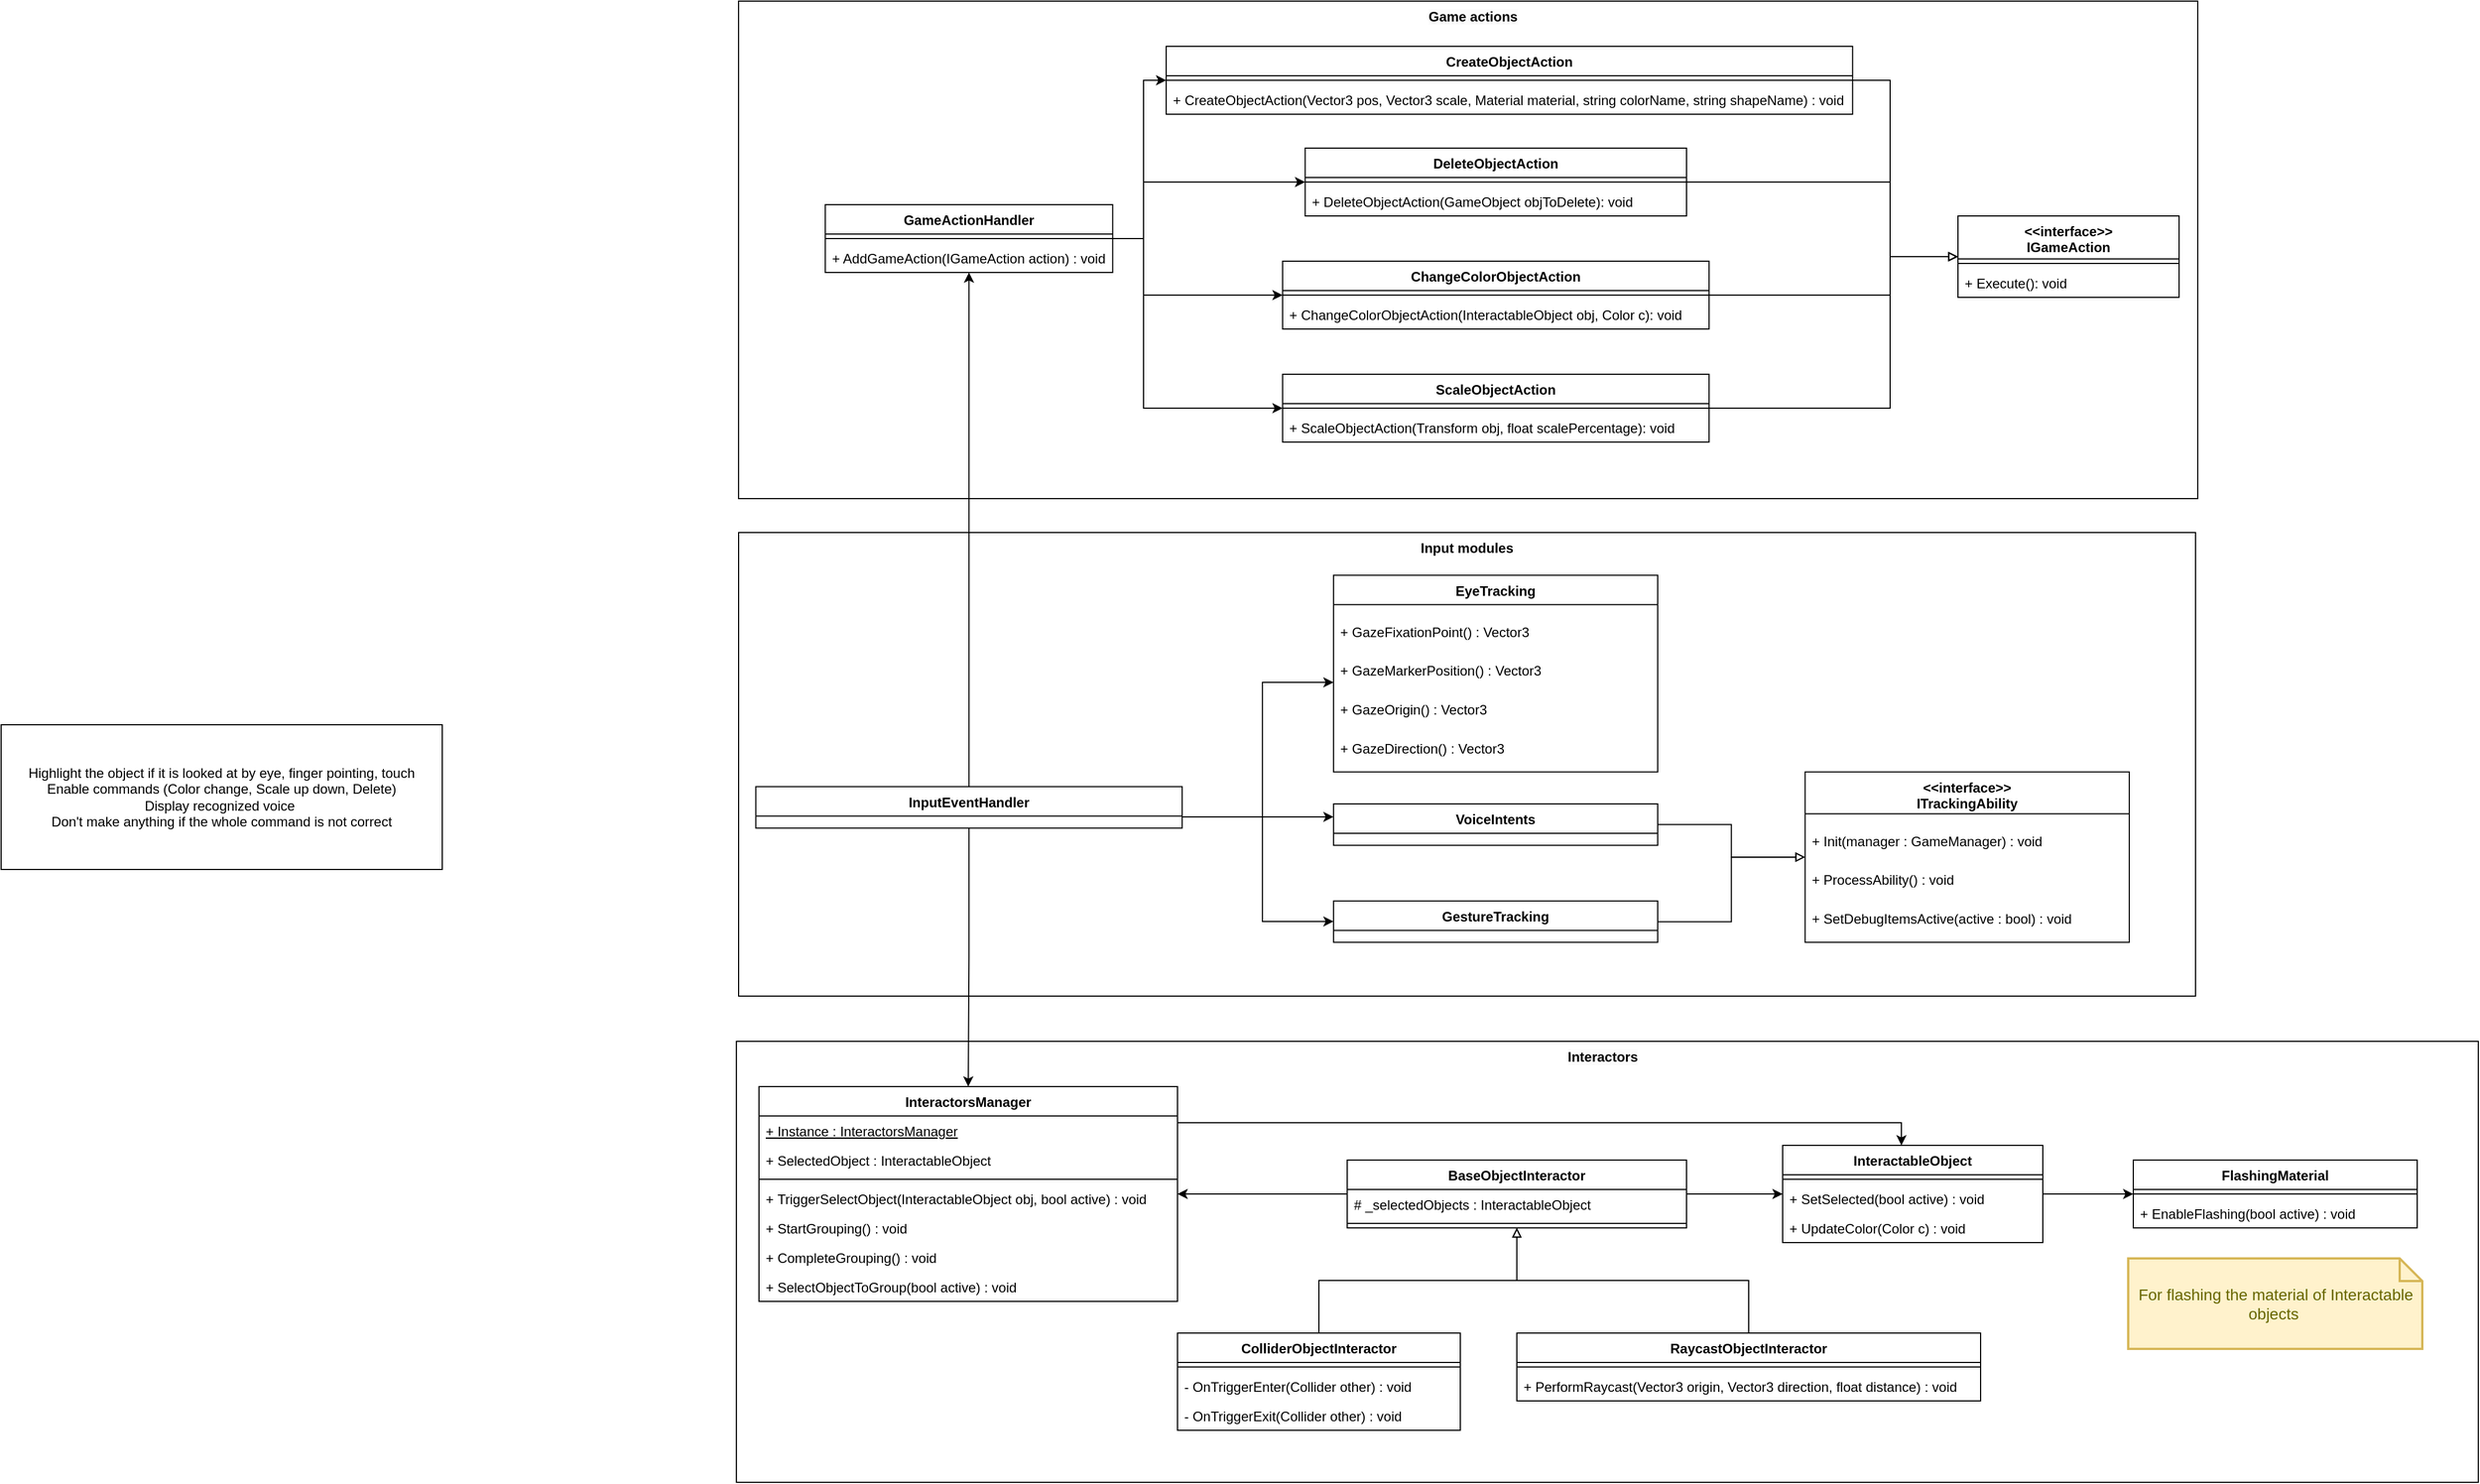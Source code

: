 <mxfile version="21.1.2" type="device">
  <diagram name="Page-1" id="yrT-YzpjBN1UcUCSeLNS">
    <mxGraphModel dx="3032" dy="1274" grid="1" gridSize="10" guides="1" tooltips="1" connect="1" arrows="1" fold="1" page="1" pageScale="1" pageWidth="850" pageHeight="1100" math="0" shadow="0">
      <root>
        <mxCell id="0" />
        <mxCell id="1" parent="0" />
        <mxCell id="Fva0_wClTnOFfs-BMElo-36" value="" style="group" vertex="1" connectable="0" parent="1">
          <mxGeometry x="10" y="930" width="1540" height="390" as="geometry" />
        </mxCell>
        <mxCell id="Fva0_wClTnOFfs-BMElo-35" value="" style="rounded=0;whiteSpace=wrap;html=1;" vertex="1" parent="Fva0_wClTnOFfs-BMElo-36">
          <mxGeometry width="1540" height="390" as="geometry" />
        </mxCell>
        <mxCell id="RT6BZmdTfqq8dx6TNvMS-58" value="For flashing the material of Interactable objects&amp;nbsp;" style="shape=note;strokeWidth=2;fontSize=14;size=20;whiteSpace=wrap;html=1;fillColor=#fff2cc;strokeColor=#d6b656;fontColor=#666600;" parent="Fva0_wClTnOFfs-BMElo-36" vertex="1">
          <mxGeometry x="1230.5" y="192" width="260" height="80" as="geometry" />
        </mxCell>
        <mxCell id="RT6BZmdTfqq8dx6TNvMS-62" value="InteractableObject" style="swimlane;fontStyle=1;align=center;verticalAlign=top;childLayout=stackLayout;horizontal=1;startSize=26;horizontalStack=0;resizeParent=1;resizeParentMax=0;resizeLast=0;collapsible=1;marginBottom=0;" parent="Fva0_wClTnOFfs-BMElo-36" vertex="1">
          <mxGeometry x="925" y="92" width="230" height="86" as="geometry" />
        </mxCell>
        <mxCell id="RT6BZmdTfqq8dx6TNvMS-63" value="" style="line;strokeWidth=1;fillColor=none;align=left;verticalAlign=middle;spacingTop=-1;spacingLeft=3;spacingRight=3;rotatable=0;labelPosition=right;points=[];portConstraint=eastwest;strokeColor=inherit;" parent="RT6BZmdTfqq8dx6TNvMS-62" vertex="1">
          <mxGeometry y="26" width="230" height="8" as="geometry" />
        </mxCell>
        <mxCell id="snkeQDbKE0Iwwc3DC1EY-20" value="+ SetSelected(bool active) : void" style="text;strokeColor=none;fillColor=none;align=left;verticalAlign=top;spacingLeft=4;spacingRight=4;overflow=hidden;rotatable=0;points=[[0,0.5],[1,0.5]];portConstraint=eastwest;" parent="RT6BZmdTfqq8dx6TNvMS-62" vertex="1">
          <mxGeometry y="34" width="230" height="26" as="geometry" />
        </mxCell>
        <mxCell id="Fva0_wClTnOFfs-BMElo-8" value="+ UpdateColor(Color c) : void" style="text;strokeColor=none;fillColor=none;align=left;verticalAlign=top;spacingLeft=4;spacingRight=4;overflow=hidden;rotatable=0;points=[[0,0.5],[1,0.5]];portConstraint=eastwest;" vertex="1" parent="RT6BZmdTfqq8dx6TNvMS-62">
          <mxGeometry y="60" width="230" height="26" as="geometry" />
        </mxCell>
        <mxCell id="snkeQDbKE0Iwwc3DC1EY-5" value="BaseObjectInteractor" style="swimlane;fontStyle=1;align=center;verticalAlign=top;childLayout=stackLayout;horizontal=1;startSize=26;horizontalStack=0;resizeParent=1;resizeParentMax=0;resizeLast=0;collapsible=1;marginBottom=0;" parent="Fva0_wClTnOFfs-BMElo-36" vertex="1">
          <mxGeometry x="540" y="105" width="300" height="60" as="geometry" />
        </mxCell>
        <mxCell id="snkeQDbKE0Iwwc3DC1EY-17" value="# _selectedObjects : InteractableObject" style="text;strokeColor=none;fillColor=none;align=left;verticalAlign=top;spacingLeft=4;spacingRight=4;overflow=hidden;rotatable=0;points=[[0,0.5],[1,0.5]];portConstraint=eastwest;" parent="snkeQDbKE0Iwwc3DC1EY-5" vertex="1">
          <mxGeometry y="26" width="300" height="26" as="geometry" />
        </mxCell>
        <mxCell id="snkeQDbKE0Iwwc3DC1EY-6" value="" style="line;strokeWidth=1;fillColor=none;align=left;verticalAlign=middle;spacingTop=-1;spacingLeft=3;spacingRight=3;rotatable=0;labelPosition=right;points=[];portConstraint=eastwest;strokeColor=inherit;" parent="snkeQDbKE0Iwwc3DC1EY-5" vertex="1">
          <mxGeometry y="52" width="300" height="8" as="geometry" />
        </mxCell>
        <mxCell id="snkeQDbKE0Iwwc3DC1EY-21" value="FlashingMaterial" style="swimlane;fontStyle=1;align=center;verticalAlign=top;childLayout=stackLayout;horizontal=1;startSize=26;horizontalStack=0;resizeParent=1;resizeParentMax=0;resizeLast=0;collapsible=1;marginBottom=0;" parent="Fva0_wClTnOFfs-BMElo-36" vertex="1">
          <mxGeometry x="1235" y="105" width="251" height="60" as="geometry" />
        </mxCell>
        <mxCell id="snkeQDbKE0Iwwc3DC1EY-22" value="" style="line;strokeWidth=1;fillColor=none;align=left;verticalAlign=middle;spacingTop=-1;spacingLeft=3;spacingRight=3;rotatable=0;labelPosition=right;points=[];portConstraint=eastwest;strokeColor=inherit;" parent="snkeQDbKE0Iwwc3DC1EY-21" vertex="1">
          <mxGeometry y="26" width="251" height="8" as="geometry" />
        </mxCell>
        <mxCell id="snkeQDbKE0Iwwc3DC1EY-25" value="+ EnableFlashing(bool active) : void" style="text;strokeColor=none;fillColor=none;align=left;verticalAlign=top;spacingLeft=4;spacingRight=4;overflow=hidden;rotatable=0;points=[[0,0.5],[1,0.5]];portConstraint=eastwest;" parent="snkeQDbKE0Iwwc3DC1EY-21" vertex="1">
          <mxGeometry y="34" width="251" height="26" as="geometry" />
        </mxCell>
        <mxCell id="snkeQDbKE0Iwwc3DC1EY-31" style="edgeStyle=orthogonalEdgeStyle;rounded=0;orthogonalLoop=1;jettySize=auto;html=1;endArrow=classic;endFill=1;" parent="Fva0_wClTnOFfs-BMElo-36" source="RT6BZmdTfqq8dx6TNvMS-62" target="snkeQDbKE0Iwwc3DC1EY-21" edge="1">
          <mxGeometry relative="1" as="geometry" />
        </mxCell>
        <mxCell id="snkeQDbKE0Iwwc3DC1EY-30" style="edgeStyle=orthogonalEdgeStyle;rounded=0;orthogonalLoop=1;jettySize=auto;html=1;endArrow=classic;endFill=1;" parent="Fva0_wClTnOFfs-BMElo-36" target="RT6BZmdTfqq8dx6TNvMS-62" edge="1" source="snkeQDbKE0Iwwc3DC1EY-5">
          <mxGeometry relative="1" as="geometry">
            <mxPoint x="850" y="135" as="sourcePoint" />
          </mxGeometry>
        </mxCell>
        <mxCell id="alxO7zkcCBYRmmElZBu5-9" value="ColliderObjectInteractor" style="swimlane;fontStyle=1;align=center;verticalAlign=top;childLayout=stackLayout;horizontal=1;startSize=26;horizontalStack=0;resizeParent=1;resizeParentMax=0;resizeLast=0;collapsible=1;marginBottom=0;" parent="Fva0_wClTnOFfs-BMElo-36" vertex="1">
          <mxGeometry x="390" y="258" width="250" height="86" as="geometry" />
        </mxCell>
        <mxCell id="alxO7zkcCBYRmmElZBu5-11" value="" style="line;strokeWidth=1;fillColor=none;align=left;verticalAlign=middle;spacingTop=-1;spacingLeft=3;spacingRight=3;rotatable=0;labelPosition=right;points=[];portConstraint=eastwest;strokeColor=inherit;" parent="alxO7zkcCBYRmmElZBu5-9" vertex="1">
          <mxGeometry y="26" width="250" height="8" as="geometry" />
        </mxCell>
        <mxCell id="Fva0_wClTnOFfs-BMElo-6" value="- OnTriggerEnter(Collider other) : void" style="text;strokeColor=none;fillColor=none;align=left;verticalAlign=top;spacingLeft=4;spacingRight=4;overflow=hidden;rotatable=0;points=[[0,0.5],[1,0.5]];portConstraint=eastwest;" vertex="1" parent="alxO7zkcCBYRmmElZBu5-9">
          <mxGeometry y="34" width="250" height="26" as="geometry" />
        </mxCell>
        <mxCell id="Fva0_wClTnOFfs-BMElo-7" value="- OnTriggerExit(Collider other) : void" style="text;strokeColor=none;fillColor=none;align=left;verticalAlign=top;spacingLeft=4;spacingRight=4;overflow=hidden;rotatable=0;points=[[0,0.5],[1,0.5]];portConstraint=eastwest;" vertex="1" parent="alxO7zkcCBYRmmElZBu5-9">
          <mxGeometry y="60" width="250" height="26" as="geometry" />
        </mxCell>
        <mxCell id="alxO7zkcCBYRmmElZBu5-17" value="" style="edgeStyle=orthogonalEdgeStyle;rounded=0;orthogonalLoop=1;jettySize=auto;html=1;startArrow=block;startFill=0;endArrow=none;endFill=0;" parent="Fva0_wClTnOFfs-BMElo-36" source="snkeQDbKE0Iwwc3DC1EY-5" target="alxO7zkcCBYRmmElZBu5-9" edge="1">
          <mxGeometry relative="1" as="geometry" />
        </mxCell>
        <mxCell id="alxO7zkcCBYRmmElZBu5-18" value="RaycastObjectInteractor" style="swimlane;fontStyle=1;align=center;verticalAlign=top;childLayout=stackLayout;horizontal=1;startSize=26;horizontalStack=0;resizeParent=1;resizeParentMax=0;resizeLast=0;collapsible=1;marginBottom=0;" parent="Fva0_wClTnOFfs-BMElo-36" vertex="1">
          <mxGeometry x="690" y="258" width="410" height="60" as="geometry" />
        </mxCell>
        <mxCell id="alxO7zkcCBYRmmElZBu5-20" value="" style="line;strokeWidth=1;fillColor=none;align=left;verticalAlign=middle;spacingTop=-1;spacingLeft=3;spacingRight=3;rotatable=0;labelPosition=right;points=[];portConstraint=eastwest;strokeColor=inherit;" parent="alxO7zkcCBYRmmElZBu5-18" vertex="1">
          <mxGeometry y="26" width="410" height="8" as="geometry" />
        </mxCell>
        <mxCell id="Fva0_wClTnOFfs-BMElo-4" value="+ PerformRaycast(Vector3 origin, Vector3 direction, float distance) : void" style="text;strokeColor=none;fillColor=none;align=left;verticalAlign=top;spacingLeft=4;spacingRight=4;overflow=hidden;rotatable=0;points=[[0,0.5],[1,0.5]];portConstraint=eastwest;" vertex="1" parent="alxO7zkcCBYRmmElZBu5-18">
          <mxGeometry y="34" width="410" height="26" as="geometry" />
        </mxCell>
        <mxCell id="Fva0_wClTnOFfs-BMElo-19" style="edgeStyle=orthogonalEdgeStyle;rounded=0;orthogonalLoop=1;jettySize=auto;html=1;startArrow=classic;startFill=1;endArrow=none;endFill=0;" edge="1" parent="Fva0_wClTnOFfs-BMElo-36" source="alxO7zkcCBYRmmElZBu5-27" target="snkeQDbKE0Iwwc3DC1EY-5">
          <mxGeometry relative="1" as="geometry" />
        </mxCell>
        <mxCell id="Fva0_wClTnOFfs-BMElo-27" style="edgeStyle=orthogonalEdgeStyle;rounded=0;orthogonalLoop=1;jettySize=auto;html=1;" edge="1" parent="Fva0_wClTnOFfs-BMElo-36" source="alxO7zkcCBYRmmElZBu5-27" target="RT6BZmdTfqq8dx6TNvMS-62">
          <mxGeometry relative="1" as="geometry">
            <Array as="points">
              <mxPoint x="1030" y="72" />
            </Array>
          </mxGeometry>
        </mxCell>
        <mxCell id="alxO7zkcCBYRmmElZBu5-27" value="InteractorsManager" style="swimlane;fontStyle=1;align=center;verticalAlign=top;childLayout=stackLayout;horizontal=1;startSize=26;horizontalStack=0;resizeParent=1;resizeParentMax=0;resizeLast=0;collapsible=1;marginBottom=0;" parent="Fva0_wClTnOFfs-BMElo-36" vertex="1">
          <mxGeometry x="20" y="40" width="370" height="190" as="geometry" />
        </mxCell>
        <mxCell id="Fva0_wClTnOFfs-BMElo-23" value="+ Instance : InteractorsManager" style="text;strokeColor=none;fillColor=none;align=left;verticalAlign=top;spacingLeft=4;spacingRight=4;overflow=hidden;rotatable=0;points=[[0,0.5],[1,0.5]];portConstraint=eastwest;fontStyle=4" vertex="1" parent="alxO7zkcCBYRmmElZBu5-27">
          <mxGeometry y="26" width="370" height="26" as="geometry" />
        </mxCell>
        <mxCell id="Fva0_wClTnOFfs-BMElo-22" value="+ SelectedObject : InteractableObject" style="text;strokeColor=none;fillColor=none;align=left;verticalAlign=top;spacingLeft=4;spacingRight=4;overflow=hidden;rotatable=0;points=[[0,0.5],[1,0.5]];portConstraint=eastwest;" vertex="1" parent="alxO7zkcCBYRmmElZBu5-27">
          <mxGeometry y="52" width="370" height="26" as="geometry" />
        </mxCell>
        <mxCell id="alxO7zkcCBYRmmElZBu5-29" value="" style="line;strokeWidth=1;fillColor=none;align=left;verticalAlign=middle;spacingTop=-1;spacingLeft=3;spacingRight=3;rotatable=0;labelPosition=right;points=[];portConstraint=eastwest;strokeColor=inherit;" parent="alxO7zkcCBYRmmElZBu5-27" vertex="1">
          <mxGeometry y="78" width="370" height="8" as="geometry" />
        </mxCell>
        <mxCell id="Fva0_wClTnOFfs-BMElo-20" value="+ TriggerSelectObject(InteractableObject obj, bool active) : void" style="text;strokeColor=none;fillColor=none;align=left;verticalAlign=top;spacingLeft=4;spacingRight=4;overflow=hidden;rotatable=0;points=[[0,0.5],[1,0.5]];portConstraint=eastwest;" vertex="1" parent="alxO7zkcCBYRmmElZBu5-27">
          <mxGeometry y="86" width="370" height="26" as="geometry" />
        </mxCell>
        <mxCell id="Fva0_wClTnOFfs-BMElo-24" value="+ StartGrouping() : void" style="text;strokeColor=none;fillColor=none;align=left;verticalAlign=top;spacingLeft=4;spacingRight=4;overflow=hidden;rotatable=0;points=[[0,0.5],[1,0.5]];portConstraint=eastwest;" vertex="1" parent="alxO7zkcCBYRmmElZBu5-27">
          <mxGeometry y="112" width="370" height="26" as="geometry" />
        </mxCell>
        <mxCell id="Fva0_wClTnOFfs-BMElo-25" value="+ CompleteGrouping() : void" style="text;strokeColor=none;fillColor=none;align=left;verticalAlign=top;spacingLeft=4;spacingRight=4;overflow=hidden;rotatable=0;points=[[0,0.5],[1,0.5]];portConstraint=eastwest;" vertex="1" parent="alxO7zkcCBYRmmElZBu5-27">
          <mxGeometry y="138" width="370" height="26" as="geometry" />
        </mxCell>
        <mxCell id="Fva0_wClTnOFfs-BMElo-26" value="+ SelectObjectToGroup(bool active) : void" style="text;strokeColor=none;fillColor=none;align=left;verticalAlign=top;spacingLeft=4;spacingRight=4;overflow=hidden;rotatable=0;points=[[0,0.5],[1,0.5]];portConstraint=eastwest;" vertex="1" parent="alxO7zkcCBYRmmElZBu5-27">
          <mxGeometry y="164" width="370" height="26" as="geometry" />
        </mxCell>
        <mxCell id="alxO7zkcCBYRmmElZBu5-26" value="" style="edgeStyle=orthogonalEdgeStyle;rounded=0;orthogonalLoop=1;jettySize=auto;html=1;startArrow=block;startFill=0;endArrow=none;endFill=0;" parent="Fva0_wClTnOFfs-BMElo-36" source="snkeQDbKE0Iwwc3DC1EY-5" target="alxO7zkcCBYRmmElZBu5-18" edge="1">
          <mxGeometry relative="1" as="geometry" />
        </mxCell>
        <mxCell id="Fva0_wClTnOFfs-BMElo-53" value="&lt;span style=&quot;color: rgb(0, 0, 0); font-family: Helvetica; font-size: 12px; font-style: normal; font-variant-ligatures: normal; font-variant-caps: normal; letter-spacing: normal; orphans: 2; text-align: center; text-indent: 0px; text-transform: none; widows: 2; word-spacing: 0px; -webkit-text-stroke-width: 0px; background-color: rgb(251, 251, 251); text-decoration-thickness: initial; text-decoration-style: initial; text-decoration-color: initial; float: none; display: inline !important;&quot;&gt;Interactors&lt;/span&gt;" style="text;whiteSpace=wrap;html=1;fontStyle=1" vertex="1" parent="Fva0_wClTnOFfs-BMElo-36">
          <mxGeometry x="732.998" width="107.5" height="40" as="geometry" />
        </mxCell>
        <mxCell id="Fva0_wClTnOFfs-BMElo-13" value="" style="rounded=0;whiteSpace=wrap;html=1;" vertex="1" parent="1">
          <mxGeometry x="11.95" y="10" width="1290" height="440" as="geometry" />
        </mxCell>
        <mxCell id="alxO7zkcCBYRmmElZBu5-55" value="Highlight the object if it is looked at by eye, finger pointing, touch&lt;br&gt;Enable commands (Color change, Scale up down, Delete)&lt;br&gt;Display recognized voice&amp;nbsp;&lt;br&gt;Don&#39;t make anything if the whole command is not correct" style="rounded=0;whiteSpace=wrap;html=1;" parent="1" vertex="1">
          <mxGeometry x="-640" y="650" width="390" height="128" as="geometry" />
        </mxCell>
        <mxCell id="Fva0_wClTnOFfs-BMElo-31" value="" style="group" vertex="1" connectable="0" parent="1">
          <mxGeometry x="12" y="480" width="1288" height="410" as="geometry" />
        </mxCell>
        <mxCell id="vzPsqirQ4-Wpn4W4uQy9-42" value="Input modules" style="rounded=0;whiteSpace=wrap;html=1;align=center;verticalAlign=top;fontStyle=1" parent="Fva0_wClTnOFfs-BMElo-31" vertex="1">
          <mxGeometry width="1288" height="410" as="geometry" />
        </mxCell>
        <mxCell id="RT6BZmdTfqq8dx6TNvMS-5" value="InputEventHandler" style="swimlane;fontStyle=1;align=center;verticalAlign=top;childLayout=stackLayout;horizontal=1;startSize=26;horizontalStack=0;resizeParent=1;resizeParentMax=0;resizeLast=0;collapsible=1;marginBottom=0;container=0;" parent="Fva0_wClTnOFfs-BMElo-31" vertex="1">
          <mxGeometry x="15.222" y="224.786" width="376.886" height="36.571" as="geometry" />
        </mxCell>
        <mxCell id="RT6BZmdTfqq8dx6TNvMS-15" value="" style="edgeStyle=orthogonalEdgeStyle;rounded=0;orthogonalLoop=1;jettySize=auto;html=1;endArrow=classic;endFill=1;" parent="Fva0_wClTnOFfs-BMElo-31" source="RT6BZmdTfqq8dx6TNvMS-5" target="RT6BZmdTfqq8dx6TNvMS-10" edge="1">
          <mxGeometry relative="1" as="geometry">
            <mxPoint x="525.933" y="154.964" as="targetPoint" />
            <Array as="points">
              <mxPoint x="463.119" y="251.429" />
              <mxPoint x="463.119" y="132.5" />
            </Array>
          </mxGeometry>
        </mxCell>
        <mxCell id="RT6BZmdTfqq8dx6TNvMS-22" style="edgeStyle=orthogonalEdgeStyle;rounded=0;orthogonalLoop=1;jettySize=auto;html=1;endArrow=classic;endFill=1;" parent="Fva0_wClTnOFfs-BMElo-31" source="RT6BZmdTfqq8dx6TNvMS-5" target="RT6BZmdTfqq8dx6TNvMS-18" edge="1">
          <mxGeometry relative="1" as="geometry">
            <mxPoint x="525.933" y="300.321" as="targetPoint" />
            <Array as="points">
              <mxPoint x="463.119" y="251.429" />
              <mxPoint x="463.119" y="343.929" />
            </Array>
          </mxGeometry>
        </mxCell>
        <mxCell id="RT6BZmdTfqq8dx6TNvMS-41" style="edgeStyle=orthogonalEdgeStyle;rounded=0;orthogonalLoop=1;jettySize=auto;html=1;endArrow=classic;endFill=1;" parent="Fva0_wClTnOFfs-BMElo-31" source="RT6BZmdTfqq8dx6TNvMS-5" target="RT6BZmdTfqq8dx6TNvMS-36" edge="1">
          <mxGeometry relative="1" as="geometry">
            <Array as="points">
              <mxPoint x="513.37" y="251.429" />
              <mxPoint x="513.37" y="251.429" />
            </Array>
          </mxGeometry>
        </mxCell>
        <mxCell id="RT6BZmdTfqq8dx6TNvMS-10" value="EyeTracking" style="swimlane;fontStyle=1;align=center;verticalAlign=top;childLayout=stackLayout;horizontal=1;startSize=26;horizontalStack=0;resizeParent=1;resizeParentMax=0;resizeLast=0;collapsible=1;marginBottom=0;container=0;" parent="Fva0_wClTnOFfs-BMElo-31" vertex="1">
          <mxGeometry x="525.933" y="37.782" width="286.62" height="174.0" as="geometry" />
        </mxCell>
        <mxCell id="RT6BZmdTfqq8dx6TNvMS-36" value="VoiceIntents" style="swimlane;fontStyle=1;align=center;verticalAlign=top;childLayout=stackLayout;horizontal=1;startSize=26;horizontalStack=0;resizeParent=1;resizeParentMax=0;resizeLast=0;collapsible=1;marginBottom=0;container=0;" parent="Fva0_wClTnOFfs-BMElo-31" vertex="1">
          <mxGeometry x="525.933" y="240.004" width="286.62" height="36.571" as="geometry" />
        </mxCell>
        <mxCell id="YPDHTkMsOAZBJj6SrZnt-13" value="" style="edgeStyle=orthogonalEdgeStyle;rounded=0;orthogonalLoop=1;jettySize=auto;html=1;endArrow=block;endFill=0;" parent="Fva0_wClTnOFfs-BMElo-31" source="RT6BZmdTfqq8dx6TNvMS-36" target="YPDHTkMsOAZBJj6SrZnt-9" edge="1">
          <mxGeometry relative="1" as="geometry" />
        </mxCell>
        <mxCell id="RT6BZmdTfqq8dx6TNvMS-18" value="GestureTracking" style="swimlane;fontStyle=1;align=center;verticalAlign=top;childLayout=stackLayout;horizontal=1;startSize=26;horizontalStack=0;resizeParent=1;resizeParentMax=0;resizeLast=0;collapsible=1;marginBottom=0;container=0;" parent="Fva0_wClTnOFfs-BMElo-31" vertex="1">
          <mxGeometry x="525.933" y="325.86" width="286.62" height="36.571" as="geometry" />
        </mxCell>
        <mxCell id="YPDHTkMsOAZBJj6SrZnt-14" style="edgeStyle=orthogonalEdgeStyle;rounded=0;orthogonalLoop=1;jettySize=auto;html=1;endArrow=block;endFill=0;" parent="Fva0_wClTnOFfs-BMElo-31" source="RT6BZmdTfqq8dx6TNvMS-18" target="YPDHTkMsOAZBJj6SrZnt-9" edge="1">
          <mxGeometry relative="1" as="geometry" />
        </mxCell>
        <mxCell id="RT6BZmdTfqq8dx6TNvMS-7" value="" style="line;strokeWidth=1;fillColor=none;align=left;verticalAlign=middle;spacingTop=-1;spacingLeft=3;spacingRight=3;rotatable=0;labelPosition=right;points=[];portConstraint=eastwest;strokeColor=inherit;container=0;" parent="Fva0_wClTnOFfs-BMElo-31" vertex="1">
          <mxGeometry x="23.418" y="237.786" width="376.886" height="10.571" as="geometry" />
        </mxCell>
        <mxCell id="YPDHTkMsOAZBJj6SrZnt-9" value="&lt;&lt;interface&gt;&gt;&#xa;ITrackingAbility" style="swimlane;fontStyle=1;align=center;verticalAlign=top;childLayout=stackLayout;horizontal=1;startSize=37;horizontalStack=0;resizeParent=1;resizeParentMax=0;resizeLast=0;collapsible=1;marginBottom=0;container=0;" parent="Fva0_wClTnOFfs-BMElo-31" vertex="1">
          <mxGeometry x="942.835" y="211.786" width="286.62" height="150.643" as="geometry" />
        </mxCell>
        <mxCell id="YPDHTkMsOAZBJj6SrZnt-10" value="" style="line;strokeWidth=1;fillColor=none;align=left;verticalAlign=middle;spacingTop=-1;spacingLeft=3;spacingRight=3;rotatable=0;labelPosition=right;points=[];portConstraint=eastwest;strokeColor=inherit;container=0;" parent="Fva0_wClTnOFfs-BMElo-31" vertex="1">
          <mxGeometry x="942.835" y="248.786" width="286.62" height="10.571" as="geometry" />
        </mxCell>
        <mxCell id="YPDHTkMsOAZBJj6SrZnt-11" value="+ Init(manager : GameManager) : void" style="text;strokeColor=none;fillColor=none;align=left;verticalAlign=top;spacingLeft=4;spacingRight=4;overflow=hidden;rotatable=0;points=[[0,0.5],[1,0.5]];portConstraint=eastwest;container=0;" parent="Fva0_wClTnOFfs-BMElo-31" vertex="1">
          <mxGeometry x="942.835" y="259.357" width="286.62" height="34.357" as="geometry" />
        </mxCell>
        <mxCell id="YPDHTkMsOAZBJj6SrZnt-12" value="+ ProcessAbility() : void" style="text;strokeColor=none;fillColor=none;align=left;verticalAlign=top;spacingLeft=4;spacingRight=4;overflow=hidden;rotatable=0;points=[[0,0.5],[1,0.5]];portConstraint=eastwest;container=0;" parent="Fva0_wClTnOFfs-BMElo-31" vertex="1">
          <mxGeometry x="942.835" y="293.714" width="286.62" height="34.357" as="geometry" />
        </mxCell>
        <mxCell id="HKKB9r_-rI3nHYym0tZB-5" value="+ SetDebugItemsActive(active : bool) : void" style="text;strokeColor=none;fillColor=none;align=left;verticalAlign=top;spacingLeft=4;spacingRight=4;overflow=hidden;rotatable=0;points=[[0,0.5],[1,0.5]];portConstraint=eastwest;container=0;" parent="Fva0_wClTnOFfs-BMElo-31" vertex="1">
          <mxGeometry x="942.835" y="328.071" width="286.62" height="34.357" as="geometry" />
        </mxCell>
        <mxCell id="RT6BZmdTfqq8dx6TNvMS-13" value="" style="line;strokeWidth=1;fillColor=none;align=left;verticalAlign=middle;spacingTop=-1;spacingLeft=3;spacingRight=3;rotatable=0;labelPosition=right;points=[];portConstraint=eastwest;strokeColor=inherit;container=0;" parent="Fva0_wClTnOFfs-BMElo-31" vertex="1">
          <mxGeometry x="525.933" y="63.782" width="286.62" height="10.571" as="geometry" />
        </mxCell>
        <mxCell id="YPDHTkMsOAZBJj6SrZnt-5" value="+ GazeFixationPoint() : Vector3" style="text;strokeColor=none;fillColor=none;align=left;verticalAlign=top;spacingLeft=4;spacingRight=4;overflow=hidden;rotatable=0;points=[[0,0.5],[1,0.5]];portConstraint=eastwest;container=0;" parent="Fva0_wClTnOFfs-BMElo-31" vertex="1">
          <mxGeometry x="525.933" y="74.353" width="286.62" height="34.357" as="geometry" />
        </mxCell>
        <mxCell id="Fva0_wClTnOFfs-BMElo-28" value="+ GazeMarkerPosition() : Vector3" style="text;strokeColor=none;fillColor=none;align=left;verticalAlign=top;spacingLeft=4;spacingRight=4;overflow=hidden;rotatable=0;points=[[0,0.5],[1,0.5]];portConstraint=eastwest;container=0;" vertex="1" parent="Fva0_wClTnOFfs-BMElo-31">
          <mxGeometry x="525.933" y="108.71" width="286.62" height="34.357" as="geometry" />
        </mxCell>
        <mxCell id="Fva0_wClTnOFfs-BMElo-29" value="+ GazeOrigin() : Vector3" style="text;strokeColor=none;fillColor=none;align=left;verticalAlign=top;spacingLeft=4;spacingRight=4;overflow=hidden;rotatable=0;points=[[0,0.5],[1,0.5]];portConstraint=eastwest;container=0;" vertex="1" parent="Fva0_wClTnOFfs-BMElo-31">
          <mxGeometry x="525.933" y="143.068" width="286.62" height="34.357" as="geometry" />
        </mxCell>
        <mxCell id="Fva0_wClTnOFfs-BMElo-30" value="+ GazeDirection() : Vector3" style="text;strokeColor=none;fillColor=none;align=left;verticalAlign=top;spacingLeft=4;spacingRight=4;overflow=hidden;rotatable=0;points=[[0,0.5],[1,0.5]];portConstraint=eastwest;container=0;" vertex="1" parent="Fva0_wClTnOFfs-BMElo-31">
          <mxGeometry x="525.933" y="177.425" width="286.62" height="34.357" as="geometry" />
        </mxCell>
        <mxCell id="RT6BZmdTfqq8dx6TNvMS-37" value="" style="line;strokeWidth=1;fillColor=none;align=left;verticalAlign=middle;spacingTop=-1;spacingLeft=3;spacingRight=3;rotatable=0;labelPosition=right;points=[];portConstraint=eastwest;strokeColor=inherit;container=0;" parent="Fva0_wClTnOFfs-BMElo-31" vertex="1">
          <mxGeometry x="525.933" y="266.004" width="286.62" height="10.571" as="geometry" />
        </mxCell>
        <mxCell id="RT6BZmdTfqq8dx6TNvMS-19" value="" style="line;strokeWidth=1;fillColor=none;align=left;verticalAlign=middle;spacingTop=-1;spacingLeft=3;spacingRight=3;rotatable=0;labelPosition=right;points=[];portConstraint=eastwest;strokeColor=inherit;container=0;" parent="Fva0_wClTnOFfs-BMElo-31" vertex="1">
          <mxGeometry x="525.933" y="351.86" width="286.62" height="10.571" as="geometry" />
        </mxCell>
        <mxCell id="Fva0_wClTnOFfs-BMElo-33" style="edgeStyle=orthogonalEdgeStyle;rounded=0;orthogonalLoop=1;jettySize=auto;html=1;" edge="1" parent="1" source="RT6BZmdTfqq8dx6TNvMS-5" target="alxO7zkcCBYRmmElZBu5-27">
          <mxGeometry relative="1" as="geometry" />
        </mxCell>
        <mxCell id="Fva0_wClTnOFfs-BMElo-34" style="edgeStyle=orthogonalEdgeStyle;rounded=0;orthogonalLoop=1;jettySize=auto;html=1;" edge="1" parent="1" source="RT6BZmdTfqq8dx6TNvMS-5" target="vzPsqirQ4-Wpn4W4uQy9-66">
          <mxGeometry relative="1" as="geometry" />
        </mxCell>
        <mxCell id="Fva0_wClTnOFfs-BMElo-18" value="&lt;span style=&quot;color: rgb(0, 0, 0); font-family: Helvetica; font-size: 12px; font-style: normal; font-variant-ligatures: normal; font-variant-caps: normal; letter-spacing: normal; orphans: 2; text-align: center; text-indent: 0px; text-transform: none; widows: 2; word-spacing: 0px; -webkit-text-stroke-width: 0px; background-color: rgb(251, 251, 251); text-decoration-thickness: initial; text-decoration-style: initial; text-decoration-color: initial; float: none; display: inline !important;&quot;&gt;Game actions&lt;/span&gt;" style="text;whiteSpace=wrap;html=1;fontStyle=1" vertex="1" parent="1">
          <mxGeometry x="619.998" y="10" width="107.5" height="40" as="geometry" />
        </mxCell>
        <mxCell id="Fva0_wClTnOFfs-BMElo-46" style="edgeStyle=orthogonalEdgeStyle;rounded=0;orthogonalLoop=1;jettySize=auto;html=1;entryX=0;entryY=0.5;entryDx=0;entryDy=0;" edge="1" parent="1" source="vzPsqirQ4-Wpn4W4uQy9-66" target="alxO7zkcCBYRmmElZBu5-35">
          <mxGeometry relative="1" as="geometry">
            <Array as="points">
              <mxPoint x="370" y="220" />
              <mxPoint x="370" y="80" />
            </Array>
          </mxGeometry>
        </mxCell>
        <mxCell id="Fva0_wClTnOFfs-BMElo-47" style="edgeStyle=orthogonalEdgeStyle;rounded=0;orthogonalLoop=1;jettySize=auto;html=1;" edge="1" parent="1" source="vzPsqirQ4-Wpn4W4uQy9-66" target="alxO7zkcCBYRmmElZBu5-44">
          <mxGeometry relative="1" as="geometry">
            <Array as="points">
              <mxPoint x="370" y="220" />
              <mxPoint x="370" y="170" />
            </Array>
          </mxGeometry>
        </mxCell>
        <mxCell id="Fva0_wClTnOFfs-BMElo-48" style="edgeStyle=orthogonalEdgeStyle;rounded=0;orthogonalLoop=1;jettySize=auto;html=1;" edge="1" parent="1" source="vzPsqirQ4-Wpn4W4uQy9-66" target="Fva0_wClTnOFfs-BMElo-38">
          <mxGeometry relative="1" as="geometry">
            <Array as="points">
              <mxPoint x="370" y="220" />
              <mxPoint x="370" y="270" />
            </Array>
          </mxGeometry>
        </mxCell>
        <mxCell id="Fva0_wClTnOFfs-BMElo-49" style="edgeStyle=orthogonalEdgeStyle;rounded=0;orthogonalLoop=1;jettySize=auto;html=1;" edge="1" parent="1" source="vzPsqirQ4-Wpn4W4uQy9-66" target="Fva0_wClTnOFfs-BMElo-42">
          <mxGeometry relative="1" as="geometry">
            <Array as="points">
              <mxPoint x="370" y="220" />
              <mxPoint x="370" y="370" />
            </Array>
          </mxGeometry>
        </mxCell>
        <mxCell id="vzPsqirQ4-Wpn4W4uQy9-66" value="GameActionHandler" style="swimlane;fontStyle=1;align=center;verticalAlign=top;childLayout=stackLayout;horizontal=1;startSize=26;horizontalStack=0;resizeParent=1;resizeParentMax=0;resizeLast=0;collapsible=1;marginBottom=0;" parent="1" vertex="1">
          <mxGeometry x="88.615" y="190" width="254.091" height="60" as="geometry" />
        </mxCell>
        <mxCell id="vzPsqirQ4-Wpn4W4uQy9-67" value="" style="line;strokeWidth=1;fillColor=none;align=left;verticalAlign=middle;spacingTop=-1;spacingLeft=3;spacingRight=3;rotatable=0;labelPosition=right;points=[];portConstraint=eastwest;strokeColor=inherit;" parent="vzPsqirQ4-Wpn4W4uQy9-66" vertex="1">
          <mxGeometry y="26" width="254.091" height="8" as="geometry" />
        </mxCell>
        <mxCell id="Fva0_wClTnOFfs-BMElo-2" value="+ AddGameAction(IGameAction action) : void" style="text;strokeColor=none;fillColor=none;align=left;verticalAlign=top;spacingLeft=4;spacingRight=4;overflow=hidden;rotatable=0;points=[[0,0.5],[1,0.5]];portConstraint=eastwest;" vertex="1" parent="vzPsqirQ4-Wpn4W4uQy9-66">
          <mxGeometry y="34" width="254.091" height="26" as="geometry" />
        </mxCell>
        <mxCell id="alxO7zkcCBYRmmElZBu5-35" value="CreateObjectAction" style="swimlane;fontStyle=1;align=center;verticalAlign=top;childLayout=stackLayout;horizontal=1;startSize=26;horizontalStack=0;resizeParent=1;resizeParentMax=0;resizeLast=0;collapsible=1;marginBottom=0;" parent="1" vertex="1">
          <mxGeometry x="390.004" y="50" width="606.828" height="60" as="geometry" />
        </mxCell>
        <mxCell id="alxO7zkcCBYRmmElZBu5-36" value="" style="line;strokeWidth=1;fillColor=none;align=left;verticalAlign=middle;spacingTop=-1;spacingLeft=3;spacingRight=3;rotatable=0;labelPosition=right;points=[];portConstraint=eastwest;strokeColor=inherit;" parent="alxO7zkcCBYRmmElZBu5-35" vertex="1">
          <mxGeometry y="26" width="606.828" height="8" as="geometry" />
        </mxCell>
        <mxCell id="alxO7zkcCBYRmmElZBu5-38" value="+ CreateObjectAction(Vector3 pos, Vector3 scale, Material material, string colorName, string shapeName) : void" style="text;strokeColor=none;fillColor=none;align=left;verticalAlign=top;spacingLeft=4;spacingRight=4;overflow=hidden;rotatable=0;points=[[0,0.5],[1,0.5]];portConstraint=eastwest;" parent="alxO7zkcCBYRmmElZBu5-35" vertex="1">
          <mxGeometry y="34" width="606.828" height="26" as="geometry" />
        </mxCell>
        <mxCell id="alxO7zkcCBYRmmElZBu5-39" value="&lt;&lt;interface&gt;&gt;&#xa;IGameAction" style="swimlane;fontStyle=1;align=center;verticalAlign=top;childLayout=stackLayout;horizontal=1;startSize=38;horizontalStack=0;resizeParent=1;resizeParentMax=0;resizeLast=0;collapsible=1;marginBottom=0;" parent="1" vertex="1">
          <mxGeometry x="1090.004" y="200" width="195.455" height="72" as="geometry" />
        </mxCell>
        <mxCell id="alxO7zkcCBYRmmElZBu5-40" value="" style="line;strokeWidth=1;fillColor=none;align=left;verticalAlign=middle;spacingTop=-1;spacingLeft=3;spacingRight=3;rotatable=0;labelPosition=right;points=[];portConstraint=eastwest;strokeColor=inherit;" parent="alxO7zkcCBYRmmElZBu5-39" vertex="1">
          <mxGeometry y="38" width="195.455" height="8" as="geometry" />
        </mxCell>
        <mxCell id="alxO7zkcCBYRmmElZBu5-43" value="+ Execute(): void" style="text;strokeColor=none;fillColor=none;align=left;verticalAlign=top;spacingLeft=4;spacingRight=4;overflow=hidden;rotatable=0;points=[[0,0.5],[1,0.5]];portConstraint=eastwest;" parent="alxO7zkcCBYRmmElZBu5-39" vertex="1">
          <mxGeometry y="46" width="195.455" height="26" as="geometry" />
        </mxCell>
        <mxCell id="alxO7zkcCBYRmmElZBu5-42" value="" style="edgeStyle=orthogonalEdgeStyle;rounded=0;orthogonalLoop=1;jettySize=auto;html=1;endArrow=block;endFill=0;" parent="1" source="alxO7zkcCBYRmmElZBu5-35" target="alxO7zkcCBYRmmElZBu5-39" edge="1">
          <mxGeometry relative="1" as="geometry">
            <Array as="points">
              <mxPoint x="1030" y="80" />
              <mxPoint x="1030" y="236" />
            </Array>
          </mxGeometry>
        </mxCell>
        <mxCell id="alxO7zkcCBYRmmElZBu5-51" style="edgeStyle=orthogonalEdgeStyle;rounded=0;orthogonalLoop=1;jettySize=auto;html=1;endArrow=block;endFill=0;" parent="1" source="alxO7zkcCBYRmmElZBu5-44" target="alxO7zkcCBYRmmElZBu5-39" edge="1">
          <mxGeometry relative="1" as="geometry">
            <Array as="points">
              <mxPoint x="1030" y="170" />
              <mxPoint x="1030" y="236" />
            </Array>
          </mxGeometry>
        </mxCell>
        <mxCell id="alxO7zkcCBYRmmElZBu5-44" value="DeleteObjectAction" style="swimlane;fontStyle=1;align=center;verticalAlign=top;childLayout=stackLayout;horizontal=1;startSize=26;horizontalStack=0;resizeParent=1;resizeParentMax=0;resizeLast=0;collapsible=1;marginBottom=0;" parent="1" vertex="1">
          <mxGeometry x="512.845" y="140" width="337.159" height="60" as="geometry" />
        </mxCell>
        <mxCell id="alxO7zkcCBYRmmElZBu5-45" value="" style="line;strokeWidth=1;fillColor=none;align=left;verticalAlign=middle;spacingTop=-1;spacingLeft=3;spacingRight=3;rotatable=0;labelPosition=right;points=[];portConstraint=eastwest;strokeColor=inherit;" parent="alxO7zkcCBYRmmElZBu5-44" vertex="1">
          <mxGeometry y="26" width="337.159" height="8" as="geometry" />
        </mxCell>
        <mxCell id="alxO7zkcCBYRmmElZBu5-50" value="+ DeleteObjectAction(GameObject objToDelete): void" style="text;strokeColor=none;fillColor=none;align=left;verticalAlign=top;spacingLeft=4;spacingRight=4;overflow=hidden;rotatable=0;points=[[0,0.5],[1,0.5]];portConstraint=eastwest;" parent="alxO7zkcCBYRmmElZBu5-44" vertex="1">
          <mxGeometry y="34" width="337.159" height="26" as="geometry" />
        </mxCell>
        <mxCell id="Fva0_wClTnOFfs-BMElo-38" value="ChangeColorObjectAction" style="swimlane;fontStyle=1;align=center;verticalAlign=top;childLayout=stackLayout;horizontal=1;startSize=26;horizontalStack=0;resizeParent=1;resizeParentMax=0;resizeLast=0;collapsible=1;marginBottom=0;" vertex="1" parent="1">
          <mxGeometry x="492.92" y="240" width="377" height="60" as="geometry" />
        </mxCell>
        <mxCell id="Fva0_wClTnOFfs-BMElo-39" value="" style="line;strokeWidth=1;fillColor=none;align=left;verticalAlign=middle;spacingTop=-1;spacingLeft=3;spacingRight=3;rotatable=0;labelPosition=right;points=[];portConstraint=eastwest;strokeColor=inherit;" vertex="1" parent="Fva0_wClTnOFfs-BMElo-38">
          <mxGeometry y="26" width="377" height="8" as="geometry" />
        </mxCell>
        <mxCell id="Fva0_wClTnOFfs-BMElo-40" value="+ ChangeColorObjectAction(InteractableObject obj, Color c): void" style="text;strokeColor=none;fillColor=none;align=left;verticalAlign=top;spacingLeft=4;spacingRight=4;overflow=hidden;rotatable=0;points=[[0,0.5],[1,0.5]];portConstraint=eastwest;" vertex="1" parent="Fva0_wClTnOFfs-BMElo-38">
          <mxGeometry y="34" width="377" height="26" as="geometry" />
        </mxCell>
        <mxCell id="Fva0_wClTnOFfs-BMElo-42" value="ScaleObjectAction" style="swimlane;fontStyle=1;align=center;verticalAlign=top;childLayout=stackLayout;horizontal=1;startSize=26;horizontalStack=0;resizeParent=1;resizeParentMax=0;resizeLast=0;collapsible=1;marginBottom=0;" vertex="1" parent="1">
          <mxGeometry x="492.92" y="340" width="377" height="60" as="geometry" />
        </mxCell>
        <mxCell id="Fva0_wClTnOFfs-BMElo-43" value="" style="line;strokeWidth=1;fillColor=none;align=left;verticalAlign=middle;spacingTop=-1;spacingLeft=3;spacingRight=3;rotatable=0;labelPosition=right;points=[];portConstraint=eastwest;strokeColor=inherit;" vertex="1" parent="Fva0_wClTnOFfs-BMElo-42">
          <mxGeometry y="26" width="377" height="8" as="geometry" />
        </mxCell>
        <mxCell id="Fva0_wClTnOFfs-BMElo-44" value="+ ScaleObjectAction(Transform obj, float scalePercentage): void" style="text;strokeColor=none;fillColor=none;align=left;verticalAlign=top;spacingLeft=4;spacingRight=4;overflow=hidden;rotatable=0;points=[[0,0.5],[1,0.5]];portConstraint=eastwest;" vertex="1" parent="Fva0_wClTnOFfs-BMElo-42">
          <mxGeometry y="34" width="377" height="26" as="geometry" />
        </mxCell>
        <mxCell id="Fva0_wClTnOFfs-BMElo-51" style="edgeStyle=orthogonalEdgeStyle;rounded=0;orthogonalLoop=1;jettySize=auto;html=1;endArrow=block;endFill=0;exitX=1;exitY=0.5;exitDx=0;exitDy=0;" edge="1" parent="1" source="Fva0_wClTnOFfs-BMElo-38" target="alxO7zkcCBYRmmElZBu5-39">
          <mxGeometry relative="1" as="geometry">
            <Array as="points">
              <mxPoint x="1030" y="270" />
              <mxPoint x="1030" y="236" />
            </Array>
            <mxPoint x="860" y="180" as="sourcePoint" />
            <mxPoint x="1100" y="246" as="targetPoint" />
          </mxGeometry>
        </mxCell>
        <mxCell id="Fva0_wClTnOFfs-BMElo-52" style="edgeStyle=orthogonalEdgeStyle;rounded=0;orthogonalLoop=1;jettySize=auto;html=1;endArrow=block;endFill=0;exitX=1;exitY=0.5;exitDx=0;exitDy=0;" edge="1" parent="1" source="Fva0_wClTnOFfs-BMElo-42" target="alxO7zkcCBYRmmElZBu5-39">
          <mxGeometry relative="1" as="geometry">
            <Array as="points">
              <mxPoint x="1030" y="370" />
              <mxPoint x="1030" y="236" />
            </Array>
            <mxPoint x="880" y="280" as="sourcePoint" />
            <mxPoint x="1100" y="246" as="targetPoint" />
          </mxGeometry>
        </mxCell>
      </root>
    </mxGraphModel>
  </diagram>
</mxfile>
